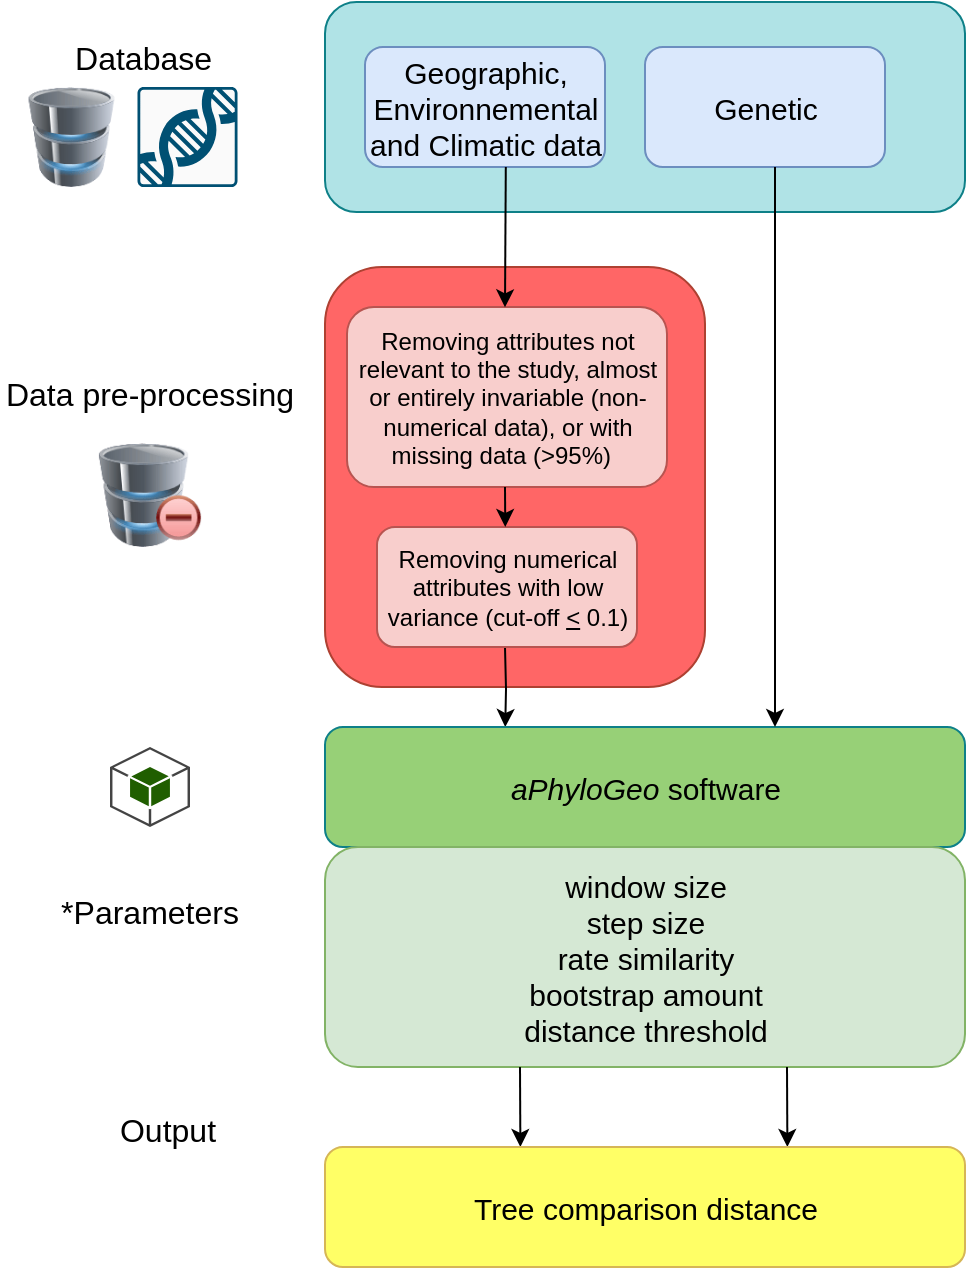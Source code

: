 <mxfile version="24.6.5" type="github">
  <diagram name="Page-1" id="-rFiT2QOCS_2W7RfbsIS">
    <mxGraphModel dx="794" dy="412" grid="1" gridSize="10" guides="1" tooltips="1" connect="1" arrows="1" fold="1" page="1" pageScale="1" pageWidth="827" pageHeight="1169" math="0" shadow="0">
      <root>
        <mxCell id="0" />
        <mxCell id="1" parent="0" />
        <mxCell id="6q3G7fYA0kXQHOgjopEj-5" value="" style="rounded=1;whiteSpace=wrap;html=1;fillColor=#FF6666;strokeColor=#ae4132;" parent="1" vertex="1">
          <mxGeometry x="312.5" y="152.5" width="190" height="210" as="geometry" />
        </mxCell>
        <mxCell id="6q3G7fYA0kXQHOgjopEj-6" value="" style="rounded=1;whiteSpace=wrap;html=1;fillColor=#b0e3e6;strokeColor=#0e8088;" parent="1" vertex="1">
          <mxGeometry x="312.5" y="20" width="320" height="105" as="geometry" />
        </mxCell>
        <mxCell id="6q3G7fYA0kXQHOgjopEj-7" value="&lt;font style=&quot;font-size: 15px;&quot;&gt;Geographic, Environnemental and Climatic data&lt;/font&gt;" style="rounded=1;whiteSpace=wrap;html=1;fillColor=#dae8fc;strokeColor=#6c8ebf;" parent="1" vertex="1">
          <mxGeometry x="332.5" y="42.5" width="120" height="60" as="geometry" />
        </mxCell>
        <mxCell id="6q3G7fYA0kXQHOgjopEj-8" value="&lt;font style=&quot;font-size: 15px;&quot;&gt;Genetic&lt;/font&gt;" style="rounded=1;whiteSpace=wrap;html=1;fillColor=#dae8fc;strokeColor=#6c8ebf;" parent="1" vertex="1">
          <mxGeometry x="472.5" y="42.5" width="120" height="60" as="geometry" />
        </mxCell>
        <mxCell id="6q3G7fYA0kXQHOgjopEj-9" value="Removing attributes not relevant to the study, almost or entirely invariable (non-numerical data), or with missing data (&amp;gt;95%)&amp;nbsp;&amp;nbsp;" style="rounded=1;whiteSpace=wrap;html=1;fillColor=#f8cecc;strokeColor=#b85450;" parent="1" vertex="1">
          <mxGeometry x="323.5" y="172.5" width="160" height="90" as="geometry" />
        </mxCell>
        <mxCell id="6q3G7fYA0kXQHOgjopEj-10" value="" style="edgeStyle=orthogonalEdgeStyle;rounded=0;orthogonalLoop=1;jettySize=auto;html=1;entryX=0.5;entryY=0;entryDx=0;entryDy=0;" parent="1" edge="1">
          <mxGeometry relative="1" as="geometry">
            <mxPoint x="402.501" y="342.5" as="sourcePoint" />
            <mxPoint x="402.62" y="382.5" as="targetPoint" />
            <Array as="points" />
          </mxGeometry>
        </mxCell>
        <mxCell id="6q3G7fYA0kXQHOgjopEj-11" value="&lt;div style=&quot;&quot;&gt;&lt;span style=&quot;background-color: initial;&quot;&gt;Removing numerical attributes with low variance (cut-off &lt;u&gt;&amp;lt;&lt;/u&gt; 0.1)&lt;/span&gt;&lt;/div&gt;" style="rounded=1;whiteSpace=wrap;html=1;fillColor=#f8cecc;strokeColor=#b85450;align=center;" parent="1" vertex="1">
          <mxGeometry x="338.5" y="282.5" width="130" height="60" as="geometry" />
        </mxCell>
        <mxCell id="6q3G7fYA0kXQHOgjopEj-12" value="" style="endArrow=classic;html=1;rounded=0;entryX=0.5;entryY=0;entryDx=0;entryDy=0;exitX=0.67;exitY=0.997;exitDx=0;exitDy=0;exitPerimeter=0;" parent="1" edge="1">
          <mxGeometry width="50" height="50" relative="1" as="geometry">
            <mxPoint x="402.9" y="102.5" as="sourcePoint" />
            <mxPoint x="402.5" y="172.68" as="targetPoint" />
          </mxGeometry>
        </mxCell>
        <mxCell id="6q3G7fYA0kXQHOgjopEj-13" value="" style="endArrow=classic;html=1;rounded=0;exitX=0.5;exitY=1;exitDx=0;exitDy=0;" parent="1" edge="1">
          <mxGeometry width="50" height="50" relative="1" as="geometry">
            <mxPoint x="402.5" y="262.5" as="sourcePoint" />
            <mxPoint x="402.64" y="282.5" as="targetPoint" />
          </mxGeometry>
        </mxCell>
        <mxCell id="6q3G7fYA0kXQHOgjopEj-14" value="&lt;font style=&quot;font-size: 15px;&quot;&gt;&lt;i&gt;aPhyloGeo&lt;/i&gt; software&lt;/font&gt;" style="rounded=1;whiteSpace=wrap;html=1;fillColor=#97D077;strokeColor=#0e8088;" parent="1" vertex="1">
          <mxGeometry x="312.5" y="382.5" width="320" height="60" as="geometry" />
        </mxCell>
        <mxCell id="6q3G7fYA0kXQHOgjopEj-15" value="" style="endArrow=classic;html=1;rounded=0;entryX=0.75;entryY=0;entryDx=0;entryDy=0;exitX=0.625;exitY=1;exitDx=0;exitDy=0;exitPerimeter=0;" parent="1" edge="1">
          <mxGeometry width="50" height="50" relative="1" as="geometry">
            <mxPoint x="537.5" y="102.5" as="sourcePoint" />
            <mxPoint x="537.5" y="382.5" as="targetPoint" />
          </mxGeometry>
        </mxCell>
        <mxCell id="6q3G7fYA0kXQHOgjopEj-16" value="&lt;div style=&quot;margin-top: 0px; margin-bottom: 0px; padding-left: 0px; padding-right: 0px;&quot;&gt;&lt;span style=&quot;background-color: initial; font-size: 15px;&quot;&gt;window size&lt;br&gt;&lt;/span&gt;&lt;span style=&quot;background-color: initial; font-size: 15px;&quot;&gt;step size&lt;br&gt;&lt;/span&gt;&lt;span style=&quot;background-color: initial; font-size: 15px;&quot;&gt;rate similarity&lt;/span&gt;&lt;br style=&quot;font-size: 16px;&quot;&gt;&lt;span style=&quot;background-color: initial; font-size: 15px;&quot;&gt;bootstrap amount&lt;/span&gt;&lt;br style=&quot;font-size: 16px;&quot;&gt;&lt;span style=&quot;background-color: initial; font-size: 15px;&quot;&gt;distance threshold&lt;/span&gt;&lt;br&gt;&lt;/div&gt;" style="rounded=1;whiteSpace=wrap;html=1;align=center;fillColor=#d5e8d4;strokeColor=#82b366;" parent="1" vertex="1">
          <mxGeometry x="312.5" y="442.5" width="320" height="110" as="geometry" />
        </mxCell>
        <mxCell id="6q3G7fYA0kXQHOgjopEj-17" value="" style="endArrow=classic;html=1;rounded=0;entryX=0.32;entryY=-0.031;entryDx=0;entryDy=0;entryPerimeter=0;exitX=0.5;exitY=1;exitDx=0;exitDy=0;" parent="1" edge="1">
          <mxGeometry width="50" height="50" relative="1" as="geometry">
            <mxPoint x="410" y="552.5" as="sourcePoint" />
            <mxPoint x="410.19" y="592.5" as="targetPoint" />
          </mxGeometry>
        </mxCell>
        <mxCell id="6q3G7fYA0kXQHOgjopEj-18" value="" style="endArrow=classic;html=1;rounded=0;entryX=0.32;entryY=-0.031;entryDx=0;entryDy=0;entryPerimeter=0;exitX=0.5;exitY=1;exitDx=0;exitDy=0;" parent="1" edge="1">
          <mxGeometry width="50" height="50" relative="1" as="geometry">
            <mxPoint x="543.5" y="552.5" as="sourcePoint" />
            <mxPoint x="543.69" y="592.5" as="targetPoint" />
          </mxGeometry>
        </mxCell>
        <mxCell id="6q3G7fYA0kXQHOgjopEj-19" value="&lt;font style=&quot;font-size: 15px;&quot;&gt;Tree comparison distance&lt;/font&gt;" style="rounded=1;whiteSpace=wrap;html=1;fillColor=#FFFF66;strokeColor=#d6b656;" parent="1" vertex="1">
          <mxGeometry x="312.5" y="592.5" width="320" height="60" as="geometry" />
        </mxCell>
        <mxCell id="6q3G7fYA0kXQHOgjopEj-20" value="Database&amp;nbsp;" style="text;html=1;align=center;verticalAlign=middle;whiteSpace=wrap;rounded=0;fontSize=16;" parent="1" vertex="1">
          <mxGeometry x="194.25" y="32.5" width="60" height="30" as="geometry" />
        </mxCell>
        <mxCell id="6q3G7fYA0kXQHOgjopEj-21" value="Data pre-processing" style="text;html=1;align=center;verticalAlign=middle;whiteSpace=wrap;rounded=0;fontSize=16;" parent="1" vertex="1">
          <mxGeometry x="150" y="190.5" width="150" height="50" as="geometry" />
        </mxCell>
        <mxCell id="6q3G7fYA0kXQHOgjopEj-22" value="Output" style="text;html=1;align=center;verticalAlign=middle;whiteSpace=wrap;rounded=0;fontSize=16;" parent="1" vertex="1">
          <mxGeometry x="205" y="558.5" width="57.5" height="50" as="geometry" />
        </mxCell>
        <mxCell id="6q3G7fYA0kXQHOgjopEj-23" value="*Parameters" style="text;html=1;align=center;verticalAlign=middle;whiteSpace=wrap;rounded=0;fontSize=16;" parent="1" vertex="1">
          <mxGeometry x="181.25" y="449.5" width="87.5" height="50" as="geometry" />
        </mxCell>
        <mxCell id="6q3G7fYA0kXQHOgjopEj-24" value="" style="image;html=1;image=img/lib/clip_art/computers/Database_Minus_128x128.png" parent="1" vertex="1">
          <mxGeometry x="195.75" y="240.5" width="58.5" height="52" as="geometry" />
        </mxCell>
        <mxCell id="6q3G7fYA0kXQHOgjopEj-25" value="" style="image;html=1;image=img/lib/clip_art/computers/Database_128x128.png" parent="1" vertex="1">
          <mxGeometry x="159" y="62.5" width="53.5" height="50" as="geometry" />
        </mxCell>
        <mxCell id="6q3G7fYA0kXQHOgjopEj-26" value="" style="outlineConnect=0;dashed=0;verticalLabelPosition=bottom;verticalAlign=top;align=center;html=1;shape=mxgraph.aws3.android;fillColor=#205E00;gradientColor=none;" parent="1" vertex="1">
          <mxGeometry x="205" y="392.5" width="40" height="40" as="geometry" />
        </mxCell>
        <mxCell id="6q3G7fYA0kXQHOgjopEj-27" value="" style="shape=image;html=1;verticalAlign=top;verticalLabelPosition=bottom;labelBackgroundColor=#ffffff;imageAspect=0;aspect=fixed;image=https://cdn1.iconfinder.com/data/icons/CrystalClear/128x128/apps/package_utilities.png" parent="1" vertex="1">
          <mxGeometry x="205" y="492.5" width="48" height="48" as="geometry" />
        </mxCell>
        <mxCell id="6q3G7fYA0kXQHOgjopEj-28" value="" style="shape=image;html=1;verticalAlign=top;verticalLabelPosition=bottom;labelBackgroundColor=#ffffff;imageAspect=0;aspect=fixed;image=https://cdn2.iconfinder.com/data/icons/css-vol-2/24/list-tree-128.png" parent="1" vertex="1">
          <mxGeometry x="212.5" y="608.5" width="44" height="44" as="geometry" />
        </mxCell>
        <mxCell id="6q3G7fYA0kXQHOgjopEj-29" value="" style="sketch=0;points=[[0.015,0.015,0],[0.985,0.015,0],[0.985,0.985,0],[0.015,0.985,0],[0.25,0,0],[0.5,0,0],[0.75,0,0],[1,0.25,0],[1,0.5,0],[1,0.75,0],[0.75,1,0],[0.5,1,0],[0.25,1,0],[0,0.75,0],[0,0.5,0],[0,0.25,0]];verticalLabelPosition=bottom;html=1;verticalAlign=top;aspect=fixed;align=center;pointerEvents=1;shape=mxgraph.cisco19.rect;prIcon=cisco_dna_center;fillColor=#FAFAFA;strokeColor=#005073;" parent="1" vertex="1">
          <mxGeometry x="218.75" y="62.5" width="50" height="50" as="geometry" />
        </mxCell>
      </root>
    </mxGraphModel>
  </diagram>
</mxfile>
